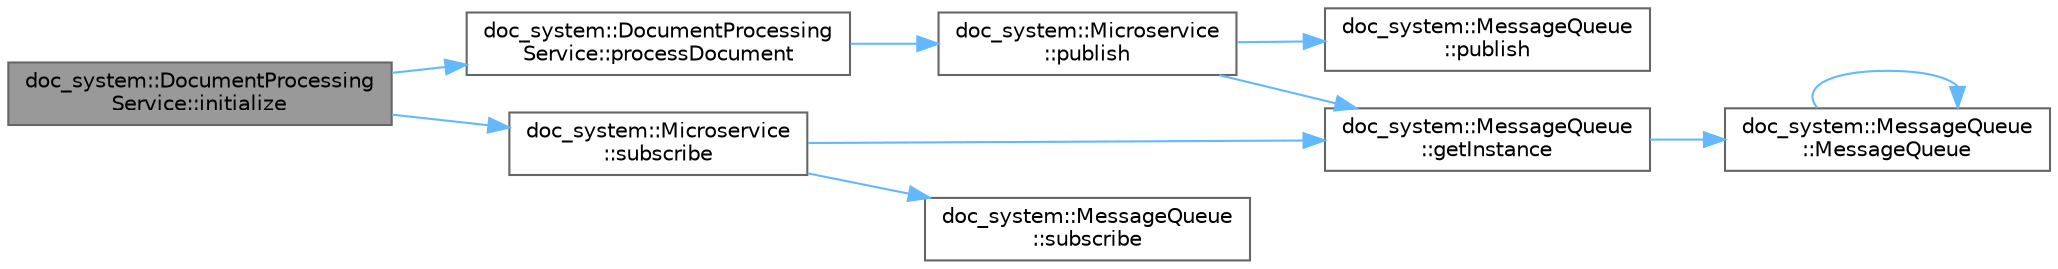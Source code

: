 digraph "doc_system::DocumentProcessingService::initialize"
{
 // INTERACTIVE_SVG=YES
 // LATEX_PDF_SIZE
  bgcolor="transparent";
  edge [fontname=Helvetica,fontsize=10,labelfontname=Helvetica,labelfontsize=10];
  node [fontname=Helvetica,fontsize=10,shape=box,height=0.2,width=0.4];
  rankdir="LR";
  Node1 [id="Node000001",label="doc_system::DocumentProcessing\lService::initialize",height=0.2,width=0.4,color="gray40", fillcolor="grey60", style="filled", fontcolor="black",tooltip=" "];
  Node1 -> Node2 [id="edge1_Node000001_Node000002",color="steelblue1",style="solid",tooltip=" "];
  Node2 [id="Node000002",label="doc_system::DocumentProcessing\lService::processDocument",height=0.2,width=0.4,color="grey40", fillcolor="white", style="filled",URL="$classdoc__system_1_1_document_processing_service.html#a2a1188e18151c9d56bbe4af7f30dca50",tooltip=" "];
  Node2 -> Node3 [id="edge2_Node000002_Node000003",color="steelblue1",style="solid",tooltip=" "];
  Node3 [id="Node000003",label="doc_system::Microservice\l::publish",height=0.2,width=0.4,color="grey40", fillcolor="white", style="filled",URL="$classdoc__system_1_1_microservice.html#ab658e959bd07346f505c968dc54327cc",tooltip=" "];
  Node3 -> Node4 [id="edge3_Node000003_Node000004",color="steelblue1",style="solid",tooltip=" "];
  Node4 [id="Node000004",label="doc_system::MessageQueue\l::getInstance",height=0.2,width=0.4,color="grey40", fillcolor="white", style="filled",URL="$classdoc__system_1_1_message_queue.html#a86be05356919af81de4d482e4fe4affe",tooltip=" "];
  Node4 -> Node5 [id="edge4_Node000004_Node000005",color="steelblue1",style="solid",tooltip=" "];
  Node5 [id="Node000005",label="doc_system::MessageQueue\l::MessageQueue",height=0.2,width=0.4,color="grey40", fillcolor="white", style="filled",URL="$classdoc__system_1_1_message_queue.html#a6a2dda5ac3796fbf7895ca72a618a501",tooltip=" "];
  Node5 -> Node5 [id="edge5_Node000005_Node000005",color="steelblue1",style="solid",tooltip=" "];
  Node3 -> Node6 [id="edge6_Node000003_Node000006",color="steelblue1",style="solid",tooltip=" "];
  Node6 [id="Node000006",label="doc_system::MessageQueue\l::publish",height=0.2,width=0.4,color="grey40", fillcolor="white", style="filled",URL="$classdoc__system_1_1_message_queue.html#a5c075c978a0f15e6b574be18c161dcc4",tooltip=" "];
  Node1 -> Node7 [id="edge7_Node000001_Node000007",color="steelblue1",style="solid",tooltip=" "];
  Node7 [id="Node000007",label="doc_system::Microservice\l::subscribe",height=0.2,width=0.4,color="grey40", fillcolor="white", style="filled",URL="$classdoc__system_1_1_microservice.html#a132aea06836073488b9e4d7b8e1ab50a",tooltip=" "];
  Node7 -> Node4 [id="edge8_Node000007_Node000004",color="steelblue1",style="solid",tooltip=" "];
  Node7 -> Node8 [id="edge9_Node000007_Node000008",color="steelblue1",style="solid",tooltip=" "];
  Node8 [id="Node000008",label="doc_system::MessageQueue\l::subscribe",height=0.2,width=0.4,color="grey40", fillcolor="white", style="filled",URL="$classdoc__system_1_1_message_queue.html#a465a63cda491dfc297edbd624e106405",tooltip=" "];
}
